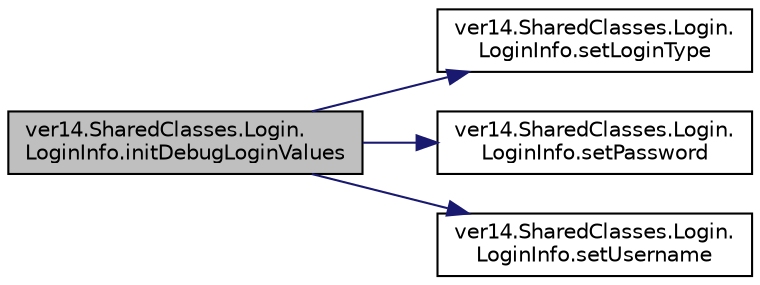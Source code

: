digraph "ver14.SharedClasses.Login.LoginInfo.initDebugLoginValues"
{
 // LATEX_PDF_SIZE
  edge [fontname="Helvetica",fontsize="10",labelfontname="Helvetica",labelfontsize="10"];
  node [fontname="Helvetica",fontsize="10",shape=record];
  rankdir="LR";
  Node1 [label="ver14.SharedClasses.Login.\lLoginInfo.initDebugLoginValues",height=0.2,width=0.4,color="black", fillcolor="grey75", style="filled", fontcolor="black",tooltip=" "];
  Node1 -> Node2 [color="midnightblue",fontsize="10",style="solid"];
  Node2 [label="ver14.SharedClasses.Login.\lLoginInfo.setLoginType",height=0.2,width=0.4,color="black", fillcolor="white", style="filled",URL="$classver14_1_1_shared_classes_1_1_login_1_1_login_info.html#a007b71fb19550c33f069c138333aa35e",tooltip=" "];
  Node1 -> Node3 [color="midnightblue",fontsize="10",style="solid"];
  Node3 [label="ver14.SharedClasses.Login.\lLoginInfo.setPassword",height=0.2,width=0.4,color="black", fillcolor="white", style="filled",URL="$classver14_1_1_shared_classes_1_1_login_1_1_login_info.html#abbe1e3c4435b29f03f8bf23626514da3",tooltip=" "];
  Node1 -> Node4 [color="midnightblue",fontsize="10",style="solid"];
  Node4 [label="ver14.SharedClasses.Login.\lLoginInfo.setUsername",height=0.2,width=0.4,color="black", fillcolor="white", style="filled",URL="$classver14_1_1_shared_classes_1_1_login_1_1_login_info.html#ad1f7f8635cf981ad39bd26295b00d3f4",tooltip=" "];
}

